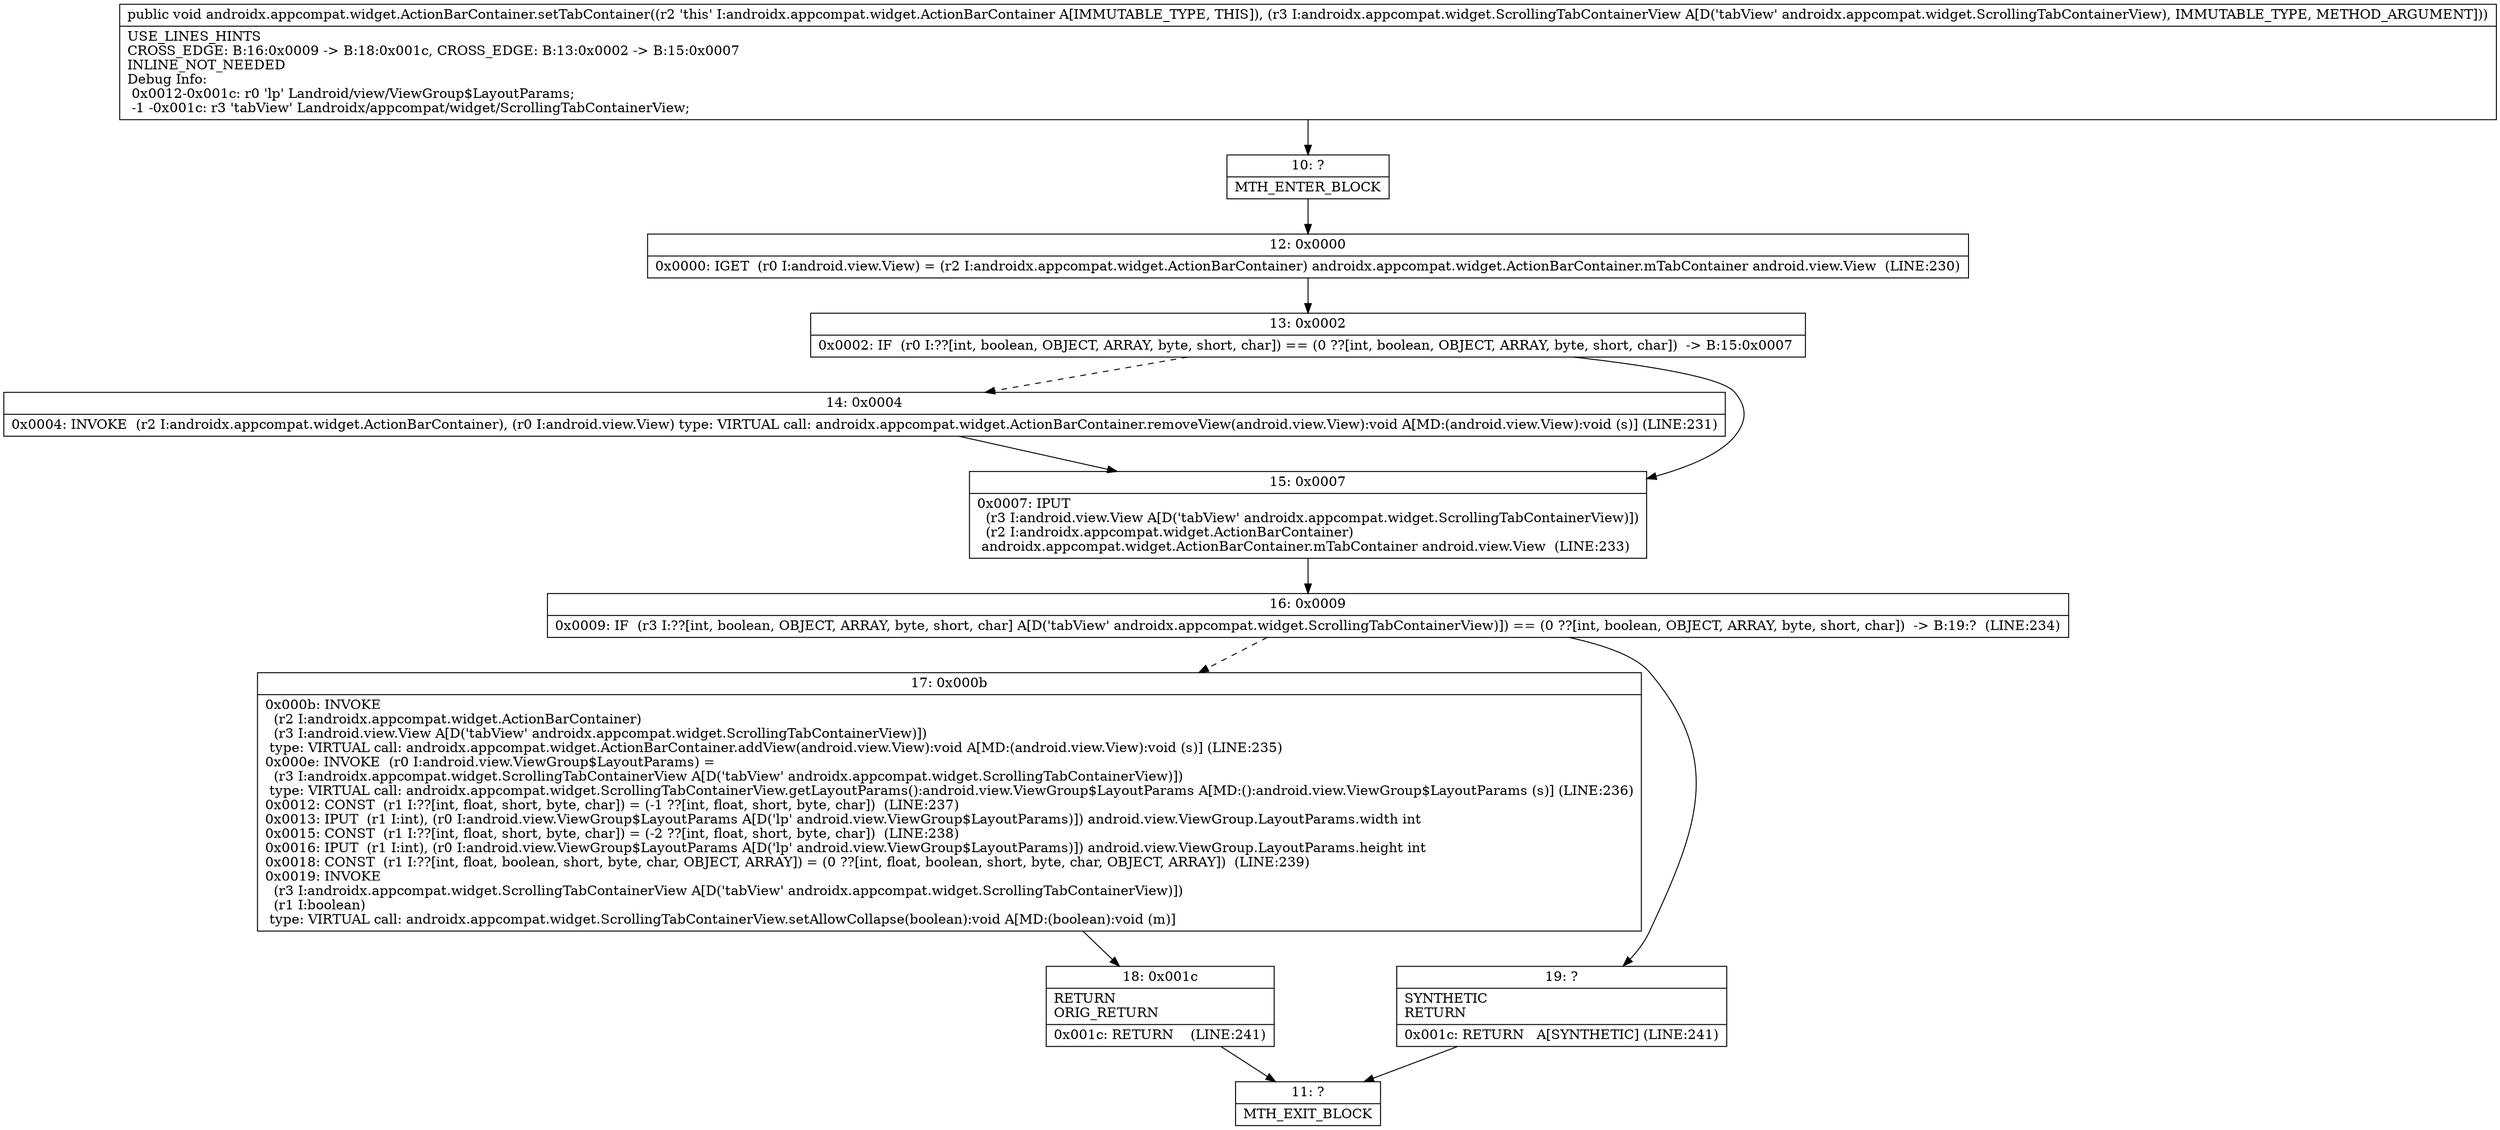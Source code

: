 digraph "CFG forandroidx.appcompat.widget.ActionBarContainer.setTabContainer(Landroidx\/appcompat\/widget\/ScrollingTabContainerView;)V" {
Node_10 [shape=record,label="{10\:\ ?|MTH_ENTER_BLOCK\l}"];
Node_12 [shape=record,label="{12\:\ 0x0000|0x0000: IGET  (r0 I:android.view.View) = (r2 I:androidx.appcompat.widget.ActionBarContainer) androidx.appcompat.widget.ActionBarContainer.mTabContainer android.view.View  (LINE:230)\l}"];
Node_13 [shape=record,label="{13\:\ 0x0002|0x0002: IF  (r0 I:??[int, boolean, OBJECT, ARRAY, byte, short, char]) == (0 ??[int, boolean, OBJECT, ARRAY, byte, short, char])  \-\> B:15:0x0007 \l}"];
Node_14 [shape=record,label="{14\:\ 0x0004|0x0004: INVOKE  (r2 I:androidx.appcompat.widget.ActionBarContainer), (r0 I:android.view.View) type: VIRTUAL call: androidx.appcompat.widget.ActionBarContainer.removeView(android.view.View):void A[MD:(android.view.View):void (s)] (LINE:231)\l}"];
Node_15 [shape=record,label="{15\:\ 0x0007|0x0007: IPUT  \l  (r3 I:android.view.View A[D('tabView' androidx.appcompat.widget.ScrollingTabContainerView)])\l  (r2 I:androidx.appcompat.widget.ActionBarContainer)\l androidx.appcompat.widget.ActionBarContainer.mTabContainer android.view.View  (LINE:233)\l}"];
Node_16 [shape=record,label="{16\:\ 0x0009|0x0009: IF  (r3 I:??[int, boolean, OBJECT, ARRAY, byte, short, char] A[D('tabView' androidx.appcompat.widget.ScrollingTabContainerView)]) == (0 ??[int, boolean, OBJECT, ARRAY, byte, short, char])  \-\> B:19:?  (LINE:234)\l}"];
Node_17 [shape=record,label="{17\:\ 0x000b|0x000b: INVOKE  \l  (r2 I:androidx.appcompat.widget.ActionBarContainer)\l  (r3 I:android.view.View A[D('tabView' androidx.appcompat.widget.ScrollingTabContainerView)])\l type: VIRTUAL call: androidx.appcompat.widget.ActionBarContainer.addView(android.view.View):void A[MD:(android.view.View):void (s)] (LINE:235)\l0x000e: INVOKE  (r0 I:android.view.ViewGroup$LayoutParams) = \l  (r3 I:androidx.appcompat.widget.ScrollingTabContainerView A[D('tabView' androidx.appcompat.widget.ScrollingTabContainerView)])\l type: VIRTUAL call: androidx.appcompat.widget.ScrollingTabContainerView.getLayoutParams():android.view.ViewGroup$LayoutParams A[MD:():android.view.ViewGroup$LayoutParams (s)] (LINE:236)\l0x0012: CONST  (r1 I:??[int, float, short, byte, char]) = (\-1 ??[int, float, short, byte, char])  (LINE:237)\l0x0013: IPUT  (r1 I:int), (r0 I:android.view.ViewGroup$LayoutParams A[D('lp' android.view.ViewGroup$LayoutParams)]) android.view.ViewGroup.LayoutParams.width int \l0x0015: CONST  (r1 I:??[int, float, short, byte, char]) = (\-2 ??[int, float, short, byte, char])  (LINE:238)\l0x0016: IPUT  (r1 I:int), (r0 I:android.view.ViewGroup$LayoutParams A[D('lp' android.view.ViewGroup$LayoutParams)]) android.view.ViewGroup.LayoutParams.height int \l0x0018: CONST  (r1 I:??[int, float, boolean, short, byte, char, OBJECT, ARRAY]) = (0 ??[int, float, boolean, short, byte, char, OBJECT, ARRAY])  (LINE:239)\l0x0019: INVOKE  \l  (r3 I:androidx.appcompat.widget.ScrollingTabContainerView A[D('tabView' androidx.appcompat.widget.ScrollingTabContainerView)])\l  (r1 I:boolean)\l type: VIRTUAL call: androidx.appcompat.widget.ScrollingTabContainerView.setAllowCollapse(boolean):void A[MD:(boolean):void (m)]\l}"];
Node_18 [shape=record,label="{18\:\ 0x001c|RETURN\lORIG_RETURN\l|0x001c: RETURN    (LINE:241)\l}"];
Node_11 [shape=record,label="{11\:\ ?|MTH_EXIT_BLOCK\l}"];
Node_19 [shape=record,label="{19\:\ ?|SYNTHETIC\lRETURN\l|0x001c: RETURN   A[SYNTHETIC] (LINE:241)\l}"];
MethodNode[shape=record,label="{public void androidx.appcompat.widget.ActionBarContainer.setTabContainer((r2 'this' I:androidx.appcompat.widget.ActionBarContainer A[IMMUTABLE_TYPE, THIS]), (r3 I:androidx.appcompat.widget.ScrollingTabContainerView A[D('tabView' androidx.appcompat.widget.ScrollingTabContainerView), IMMUTABLE_TYPE, METHOD_ARGUMENT]))  | USE_LINES_HINTS\lCROSS_EDGE: B:16:0x0009 \-\> B:18:0x001c, CROSS_EDGE: B:13:0x0002 \-\> B:15:0x0007\lINLINE_NOT_NEEDED\lDebug Info:\l  0x0012\-0x001c: r0 'lp' Landroid\/view\/ViewGroup$LayoutParams;\l  \-1 \-0x001c: r3 'tabView' Landroidx\/appcompat\/widget\/ScrollingTabContainerView;\l}"];
MethodNode -> Node_10;Node_10 -> Node_12;
Node_12 -> Node_13;
Node_13 -> Node_14[style=dashed];
Node_13 -> Node_15;
Node_14 -> Node_15;
Node_15 -> Node_16;
Node_16 -> Node_17[style=dashed];
Node_16 -> Node_19;
Node_17 -> Node_18;
Node_18 -> Node_11;
Node_19 -> Node_11;
}

